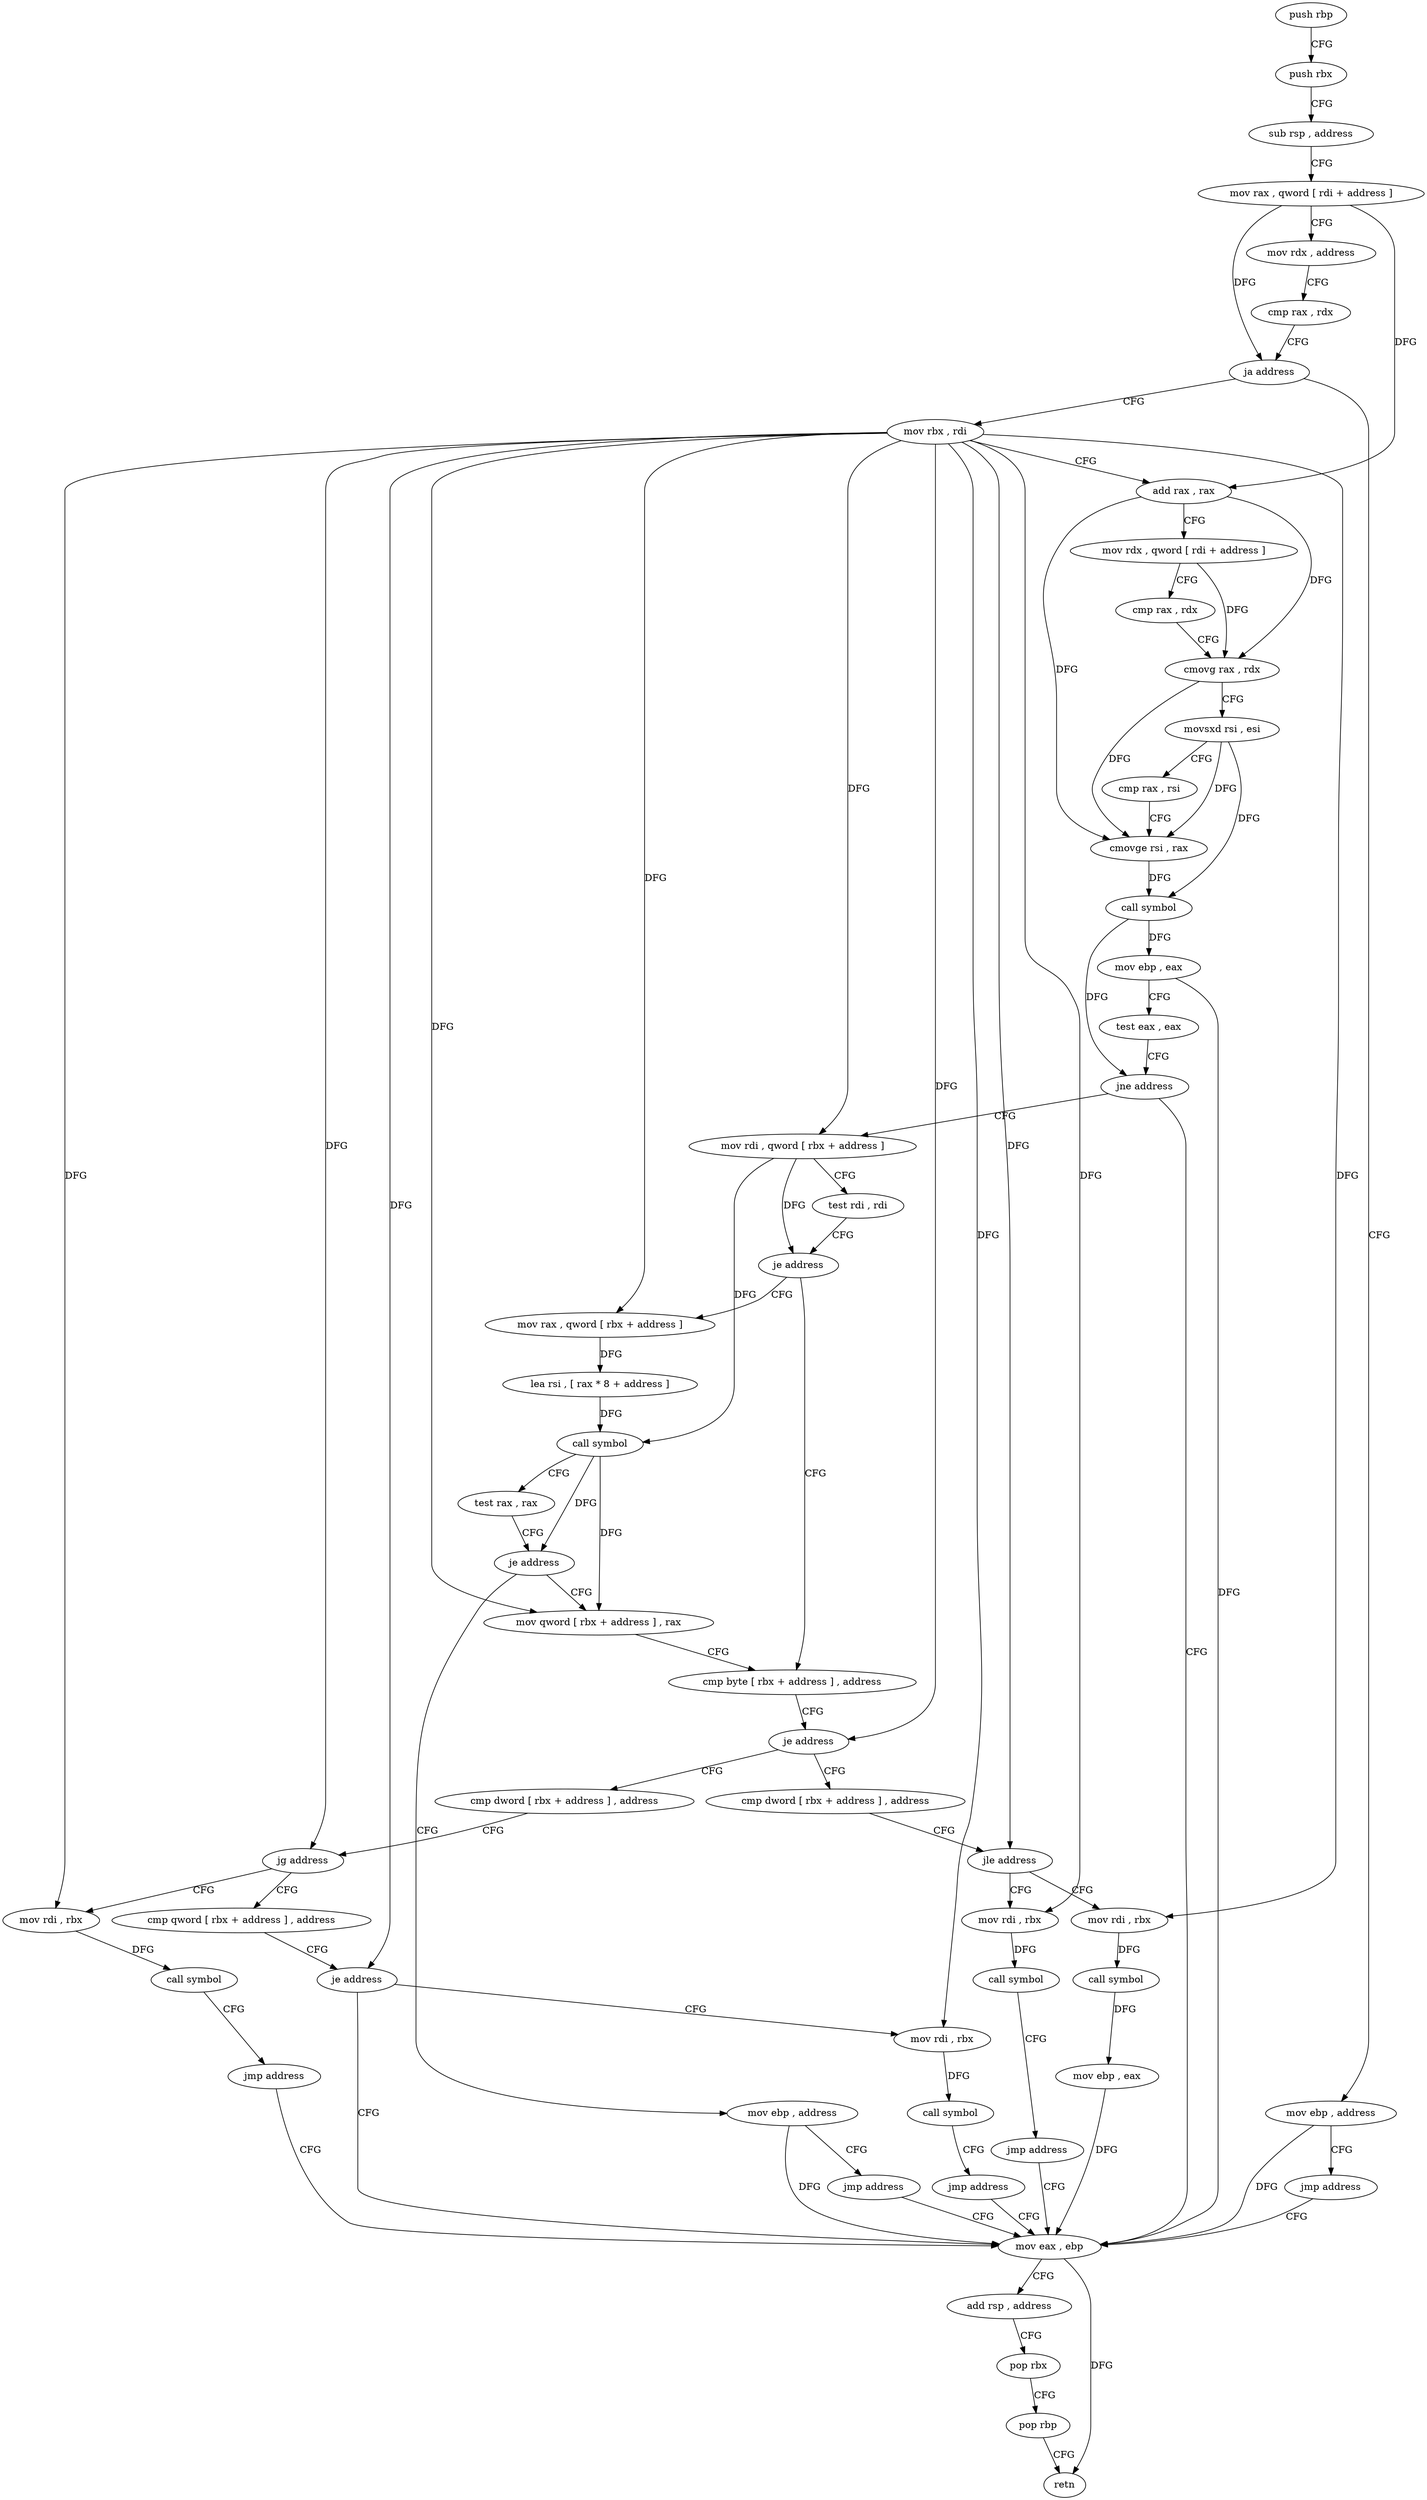 digraph "func" {
"4325569" [label = "push rbp" ]
"4325570" [label = "push rbx" ]
"4325571" [label = "sub rsp , address" ]
"4325575" [label = "mov rax , qword [ rdi + address ]" ]
"4325579" [label = "mov rdx , address" ]
"4325589" [label = "cmp rax , rdx" ]
"4325592" [label = "ja address" ]
"4325760" [label = "mov ebp , address" ]
"4325598" [label = "mov rbx , rdi" ]
"4325765" [label = "jmp address" ]
"4325705" [label = "mov eax , ebp" ]
"4325601" [label = "add rax , rax" ]
"4325604" [label = "mov rdx , qword [ rdi + address ]" ]
"4325608" [label = "cmp rax , rdx" ]
"4325611" [label = "cmovg rax , rdx" ]
"4325615" [label = "movsxd rsi , esi" ]
"4325618" [label = "cmp rax , rsi" ]
"4325621" [label = "cmovge rsi , rax" ]
"4325625" [label = "call symbol" ]
"4325630" [label = "mov ebp , eax" ]
"4325632" [label = "test eax , eax" ]
"4325634" [label = "jne address" ]
"4325636" [label = "mov rdi , qword [ rbx + address ]" ]
"4325707" [label = "add rsp , address" ]
"4325711" [label = "pop rbx" ]
"4325712" [label = "pop rbp" ]
"4325713" [label = "retn" ]
"4325643" [label = "test rdi , rdi" ]
"4325646" [label = "je address" ]
"4325677" [label = "cmp byte [ rbx + address ] , address" ]
"4325648" [label = "mov rax , qword [ rbx + address ]" ]
"4325684" [label = "je address" ]
"4325724" [label = "cmp dword [ rbx + address ] , address" ]
"4325686" [label = "cmp dword [ rbx + address ] , address" ]
"4325652" [label = "lea rsi , [ rax * 8 + address ]" ]
"4325660" [label = "call symbol" ]
"4325665" [label = "test rax , rax" ]
"4325668" [label = "je address" ]
"4325767" [label = "mov ebp , address" ]
"4325670" [label = "mov qword [ rbx + address ] , rax" ]
"4325731" [label = "jg address" ]
"4325750" [label = "mov rdi , rbx" ]
"4325733" [label = "cmp qword [ rbx + address ] , address" ]
"4325693" [label = "jle address" ]
"4325714" [label = "mov rdi , rbx" ]
"4325695" [label = "mov rdi , rbx" ]
"4325772" [label = "jmp address" ]
"4325753" [label = "call symbol" ]
"4325758" [label = "jmp address" ]
"4325738" [label = "je address" ]
"4325740" [label = "mov rdi , rbx" ]
"4325717" [label = "call symbol" ]
"4325722" [label = "jmp address" ]
"4325698" [label = "call symbol" ]
"4325703" [label = "mov ebp , eax" ]
"4325743" [label = "call symbol" ]
"4325748" [label = "jmp address" ]
"4325569" -> "4325570" [ label = "CFG" ]
"4325570" -> "4325571" [ label = "CFG" ]
"4325571" -> "4325575" [ label = "CFG" ]
"4325575" -> "4325579" [ label = "CFG" ]
"4325575" -> "4325592" [ label = "DFG" ]
"4325575" -> "4325601" [ label = "DFG" ]
"4325579" -> "4325589" [ label = "CFG" ]
"4325589" -> "4325592" [ label = "CFG" ]
"4325592" -> "4325760" [ label = "CFG" ]
"4325592" -> "4325598" [ label = "CFG" ]
"4325760" -> "4325765" [ label = "CFG" ]
"4325760" -> "4325705" [ label = "DFG" ]
"4325598" -> "4325601" [ label = "CFG" ]
"4325598" -> "4325636" [ label = "DFG" ]
"4325598" -> "4325684" [ label = "DFG" ]
"4325598" -> "4325648" [ label = "DFG" ]
"4325598" -> "4325731" [ label = "DFG" ]
"4325598" -> "4325693" [ label = "DFG" ]
"4325598" -> "4325670" [ label = "DFG" ]
"4325598" -> "4325750" [ label = "DFG" ]
"4325598" -> "4325738" [ label = "DFG" ]
"4325598" -> "4325714" [ label = "DFG" ]
"4325598" -> "4325695" [ label = "DFG" ]
"4325598" -> "4325740" [ label = "DFG" ]
"4325765" -> "4325705" [ label = "CFG" ]
"4325705" -> "4325707" [ label = "CFG" ]
"4325705" -> "4325713" [ label = "DFG" ]
"4325601" -> "4325604" [ label = "CFG" ]
"4325601" -> "4325611" [ label = "DFG" ]
"4325601" -> "4325621" [ label = "DFG" ]
"4325604" -> "4325608" [ label = "CFG" ]
"4325604" -> "4325611" [ label = "DFG" ]
"4325608" -> "4325611" [ label = "CFG" ]
"4325611" -> "4325615" [ label = "CFG" ]
"4325611" -> "4325621" [ label = "DFG" ]
"4325615" -> "4325618" [ label = "CFG" ]
"4325615" -> "4325621" [ label = "DFG" ]
"4325615" -> "4325625" [ label = "DFG" ]
"4325618" -> "4325621" [ label = "CFG" ]
"4325621" -> "4325625" [ label = "DFG" ]
"4325625" -> "4325630" [ label = "DFG" ]
"4325625" -> "4325634" [ label = "DFG" ]
"4325630" -> "4325632" [ label = "CFG" ]
"4325630" -> "4325705" [ label = "DFG" ]
"4325632" -> "4325634" [ label = "CFG" ]
"4325634" -> "4325705" [ label = "CFG" ]
"4325634" -> "4325636" [ label = "CFG" ]
"4325636" -> "4325643" [ label = "CFG" ]
"4325636" -> "4325646" [ label = "DFG" ]
"4325636" -> "4325660" [ label = "DFG" ]
"4325707" -> "4325711" [ label = "CFG" ]
"4325711" -> "4325712" [ label = "CFG" ]
"4325712" -> "4325713" [ label = "CFG" ]
"4325643" -> "4325646" [ label = "CFG" ]
"4325646" -> "4325677" [ label = "CFG" ]
"4325646" -> "4325648" [ label = "CFG" ]
"4325677" -> "4325684" [ label = "CFG" ]
"4325648" -> "4325652" [ label = "DFG" ]
"4325684" -> "4325724" [ label = "CFG" ]
"4325684" -> "4325686" [ label = "CFG" ]
"4325724" -> "4325731" [ label = "CFG" ]
"4325686" -> "4325693" [ label = "CFG" ]
"4325652" -> "4325660" [ label = "DFG" ]
"4325660" -> "4325665" [ label = "CFG" ]
"4325660" -> "4325668" [ label = "DFG" ]
"4325660" -> "4325670" [ label = "DFG" ]
"4325665" -> "4325668" [ label = "CFG" ]
"4325668" -> "4325767" [ label = "CFG" ]
"4325668" -> "4325670" [ label = "CFG" ]
"4325767" -> "4325772" [ label = "CFG" ]
"4325767" -> "4325705" [ label = "DFG" ]
"4325670" -> "4325677" [ label = "CFG" ]
"4325731" -> "4325750" [ label = "CFG" ]
"4325731" -> "4325733" [ label = "CFG" ]
"4325750" -> "4325753" [ label = "DFG" ]
"4325733" -> "4325738" [ label = "CFG" ]
"4325693" -> "4325714" [ label = "CFG" ]
"4325693" -> "4325695" [ label = "CFG" ]
"4325714" -> "4325717" [ label = "DFG" ]
"4325695" -> "4325698" [ label = "DFG" ]
"4325772" -> "4325705" [ label = "CFG" ]
"4325753" -> "4325758" [ label = "CFG" ]
"4325758" -> "4325705" [ label = "CFG" ]
"4325738" -> "4325705" [ label = "CFG" ]
"4325738" -> "4325740" [ label = "CFG" ]
"4325740" -> "4325743" [ label = "DFG" ]
"4325717" -> "4325722" [ label = "CFG" ]
"4325722" -> "4325705" [ label = "CFG" ]
"4325698" -> "4325703" [ label = "DFG" ]
"4325703" -> "4325705" [ label = "DFG" ]
"4325743" -> "4325748" [ label = "CFG" ]
"4325748" -> "4325705" [ label = "CFG" ]
}

